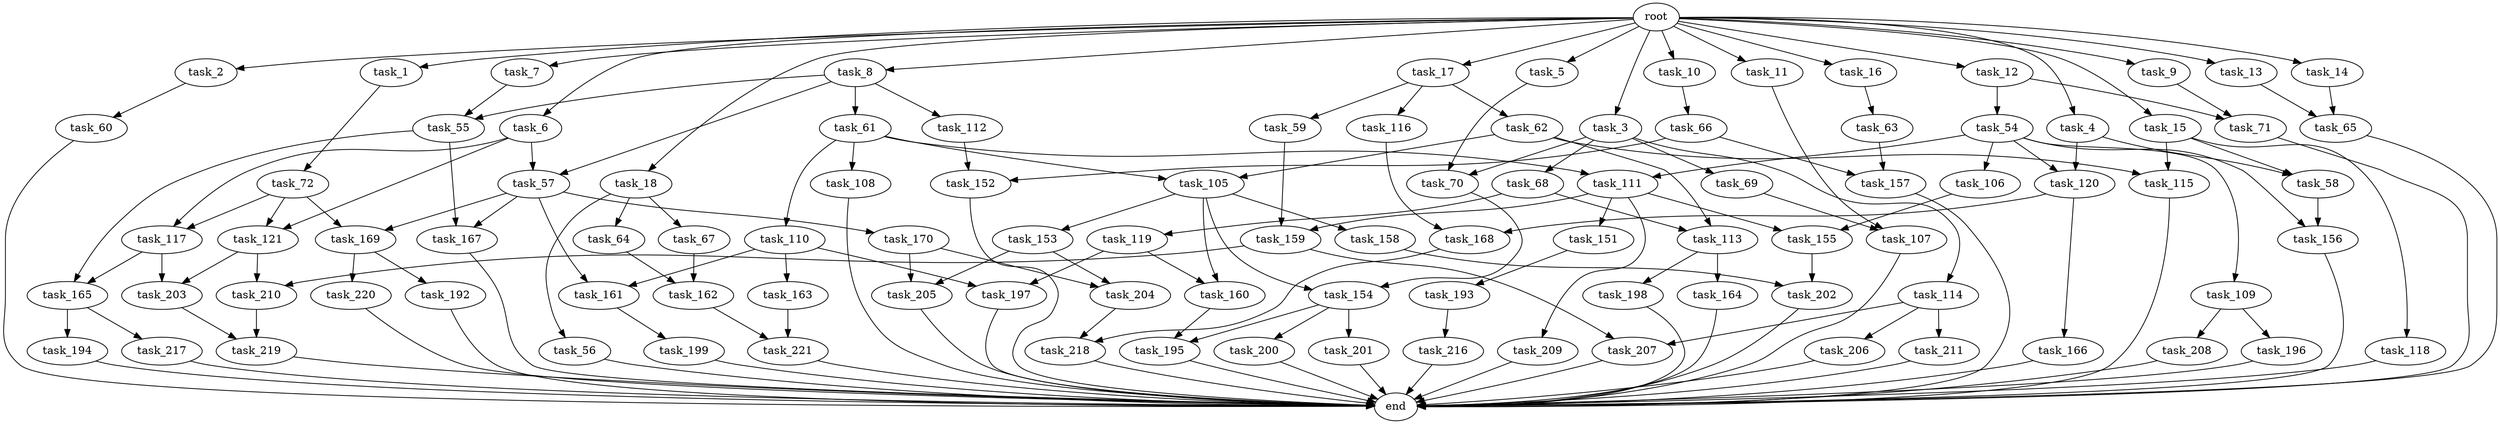 digraph G {
  root [size="0.000000"];
  task_1 [size="102.400000"];
  task_2 [size="102.400000"];
  task_3 [size="102.400000"];
  task_4 [size="102.400000"];
  task_5 [size="102.400000"];
  task_6 [size="102.400000"];
  task_7 [size="102.400000"];
  task_8 [size="102.400000"];
  task_9 [size="102.400000"];
  task_10 [size="102.400000"];
  task_11 [size="102.400000"];
  task_12 [size="102.400000"];
  task_13 [size="102.400000"];
  task_14 [size="102.400000"];
  task_15 [size="102.400000"];
  task_16 [size="102.400000"];
  task_17 [size="102.400000"];
  task_18 [size="102.400000"];
  task_54 [size="3435973836.800000"];
  task_55 [size="171798691840.000000"];
  task_56 [size="54975581388.800003"];
  task_57 [size="93630287052.800003"];
  task_58 [size="155477816115.200012"];
  task_59 [size="3435973836.800000"];
  task_60 [size="13743895347.200001"];
  task_61 [size="85899345920.000000"];
  task_62 [size="3435973836.800000"];
  task_63 [size="54975581388.800003"];
  task_64 [size="54975581388.800003"];
  task_65 [size="11166914969.600000"];
  task_66 [size="42090679500.800003"];
  task_67 [size="54975581388.800003"];
  task_68 [size="7730941132.800000"];
  task_69 [size="7730941132.800000"];
  task_70 [size="29205777612.800003"];
  task_71 [size="24910810316.800003"];
  task_72 [size="7730941132.800000"];
  task_105 [size="89335319756.800003"];
  task_106 [size="42090679500.800003"];
  task_107 [size="35218731827.200005"];
  task_108 [size="3435973836.800000"];
  task_109 [size="42090679500.800003"];
  task_110 [size="3435973836.800000"];
  task_111 [size="45526653337.600006"];
  task_112 [size="85899345920.000000"];
  task_113 [size="116823110451.200012"];
  task_114 [size="7730941132.800000"];
  task_115 [size="155477816115.200012"];
  task_116 [size="3435973836.800000"];
  task_117 [size="49821620633.600006"];
  task_118 [size="69578470195.199997"];
  task_119 [size="30923764531.200001"];
  task_120 [size="127990025420.800003"];
  task_121 [size="49821620633.600006"];
  task_151 [size="3435973836.800000"];
  task_152 [size="27487790694.400002"];
  task_153 [size="7730941132.800000"];
  task_154 [size="29205777612.800003"];
  task_155 [size="89335319756.800003"];
  task_156 [size="97066260889.600006"];
  task_157 [size="44667659878.400002"];
  task_158 [size="7730941132.800000"];
  task_159 [size="34359738368.000000"];
  task_160 [size="38654705664.000000"];
  task_161 [size="85899345920.000000"];
  task_162 [size="111669149696.000000"];
  task_163 [size="30923764531.200001"];
  task_164 [size="30923764531.200001"];
  task_165 [size="68719476736.000000"];
  task_166 [size="7730941132.800000"];
  task_167 [size="68719476736.000000"];
  task_168 [size="49821620633.600006"];
  task_169 [size="97066260889.600006"];
  task_170 [size="54975581388.800003"];
  task_192 [size="21474836480.000000"];
  task_193 [size="3435973836.800000"];
  task_194 [size="13743895347.200001"];
  task_195 [size="44667659878.400002"];
  task_196 [size="54975581388.800003"];
  task_197 [size="61847529062.400002"];
  task_198 [size="30923764531.200001"];
  task_199 [size="69578470195.199997"];
  task_200 [size="13743895347.200001"];
  task_201 [size="13743895347.200001"];
  task_202 [size="49821620633.600006"];
  task_203 [size="140874927308.800018"];
  task_204 [size="35218731827.200005"];
  task_205 [size="35218731827.200005"];
  task_206 [size="30923764531.200001"];
  task_207 [size="100502234726.400009"];
  task_208 [size="54975581388.800003"];
  task_209 [size="3435973836.800000"];
  task_210 [size="155477816115.200012"];
  task_211 [size="30923764531.200001"];
  task_216 [size="54975581388.800003"];
  task_217 [size="13743895347.200001"];
  task_218 [size="111669149696.000000"];
  task_219 [size="68719476736.000000"];
  task_220 [size="21474836480.000000"];
  task_221 [size="68719476736.000000"];
  end [size="0.000000"];

  root -> task_1 [size="1.000000"];
  root -> task_2 [size="1.000000"];
  root -> task_3 [size="1.000000"];
  root -> task_4 [size="1.000000"];
  root -> task_5 [size="1.000000"];
  root -> task_6 [size="1.000000"];
  root -> task_7 [size="1.000000"];
  root -> task_8 [size="1.000000"];
  root -> task_9 [size="1.000000"];
  root -> task_10 [size="1.000000"];
  root -> task_11 [size="1.000000"];
  root -> task_12 [size="1.000000"];
  root -> task_13 [size="1.000000"];
  root -> task_14 [size="1.000000"];
  root -> task_15 [size="1.000000"];
  root -> task_16 [size="1.000000"];
  root -> task_17 [size="1.000000"];
  root -> task_18 [size="1.000000"];
  task_1 -> task_72 [size="75497472.000000"];
  task_2 -> task_60 [size="134217728.000000"];
  task_3 -> task_68 [size="75497472.000000"];
  task_3 -> task_69 [size="75497472.000000"];
  task_3 -> task_70 [size="75497472.000000"];
  task_3 -> task_114 [size="75497472.000000"];
  task_4 -> task_58 [size="838860800.000000"];
  task_4 -> task_120 [size="838860800.000000"];
  task_5 -> task_70 [size="209715200.000000"];
  task_6 -> task_57 [size="75497472.000000"];
  task_6 -> task_117 [size="75497472.000000"];
  task_6 -> task_121 [size="75497472.000000"];
  task_7 -> task_55 [size="838860800.000000"];
  task_8 -> task_55 [size="838860800.000000"];
  task_8 -> task_57 [size="838860800.000000"];
  task_8 -> task_61 [size="838860800.000000"];
  task_8 -> task_112 [size="838860800.000000"];
  task_9 -> task_71 [size="209715200.000000"];
  task_10 -> task_66 [size="411041792.000000"];
  task_11 -> task_107 [size="209715200.000000"];
  task_12 -> task_54 [size="33554432.000000"];
  task_12 -> task_71 [size="33554432.000000"];
  task_13 -> task_65 [size="33554432.000000"];
  task_14 -> task_65 [size="75497472.000000"];
  task_15 -> task_58 [size="679477248.000000"];
  task_15 -> task_115 [size="679477248.000000"];
  task_15 -> task_118 [size="679477248.000000"];
  task_16 -> task_63 [size="536870912.000000"];
  task_17 -> task_59 [size="33554432.000000"];
  task_17 -> task_62 [size="33554432.000000"];
  task_17 -> task_116 [size="33554432.000000"];
  task_18 -> task_56 [size="536870912.000000"];
  task_18 -> task_64 [size="536870912.000000"];
  task_18 -> task_67 [size="536870912.000000"];
  task_54 -> task_106 [size="411041792.000000"];
  task_54 -> task_109 [size="411041792.000000"];
  task_54 -> task_111 [size="411041792.000000"];
  task_54 -> task_120 [size="411041792.000000"];
  task_54 -> task_156 [size="411041792.000000"];
  task_55 -> task_165 [size="134217728.000000"];
  task_55 -> task_167 [size="134217728.000000"];
  task_56 -> end [size="1.000000"];
  task_57 -> task_161 [size="536870912.000000"];
  task_57 -> task_167 [size="536870912.000000"];
  task_57 -> task_169 [size="536870912.000000"];
  task_57 -> task_170 [size="536870912.000000"];
  task_58 -> task_156 [size="536870912.000000"];
  task_59 -> task_159 [size="301989888.000000"];
  task_60 -> end [size="1.000000"];
  task_61 -> task_105 [size="33554432.000000"];
  task_61 -> task_108 [size="33554432.000000"];
  task_61 -> task_110 [size="33554432.000000"];
  task_61 -> task_111 [size="33554432.000000"];
  task_62 -> task_105 [size="838860800.000000"];
  task_62 -> task_113 [size="838860800.000000"];
  task_62 -> task_115 [size="838860800.000000"];
  task_63 -> task_157 [size="301989888.000000"];
  task_64 -> task_162 [size="411041792.000000"];
  task_65 -> end [size="1.000000"];
  task_66 -> task_152 [size="134217728.000000"];
  task_66 -> task_157 [size="134217728.000000"];
  task_67 -> task_162 [size="679477248.000000"];
  task_68 -> task_113 [size="301989888.000000"];
  task_68 -> task_119 [size="301989888.000000"];
  task_69 -> task_107 [size="134217728.000000"];
  task_70 -> task_154 [size="209715200.000000"];
  task_71 -> end [size="1.000000"];
  task_72 -> task_117 [size="411041792.000000"];
  task_72 -> task_121 [size="411041792.000000"];
  task_72 -> task_169 [size="411041792.000000"];
  task_105 -> task_153 [size="75497472.000000"];
  task_105 -> task_154 [size="75497472.000000"];
  task_105 -> task_158 [size="75497472.000000"];
  task_105 -> task_160 [size="75497472.000000"];
  task_106 -> task_155 [size="838860800.000000"];
  task_107 -> end [size="1.000000"];
  task_108 -> end [size="1.000000"];
  task_109 -> task_196 [size="536870912.000000"];
  task_109 -> task_208 [size="536870912.000000"];
  task_110 -> task_161 [size="301989888.000000"];
  task_110 -> task_163 [size="301989888.000000"];
  task_110 -> task_197 [size="301989888.000000"];
  task_111 -> task_151 [size="33554432.000000"];
  task_111 -> task_155 [size="33554432.000000"];
  task_111 -> task_159 [size="33554432.000000"];
  task_111 -> task_209 [size="33554432.000000"];
  task_112 -> task_152 [size="134217728.000000"];
  task_113 -> task_164 [size="301989888.000000"];
  task_113 -> task_198 [size="301989888.000000"];
  task_114 -> task_206 [size="301989888.000000"];
  task_114 -> task_207 [size="301989888.000000"];
  task_114 -> task_211 [size="301989888.000000"];
  task_115 -> end [size="1.000000"];
  task_116 -> task_168 [size="411041792.000000"];
  task_117 -> task_165 [size="536870912.000000"];
  task_117 -> task_203 [size="536870912.000000"];
  task_118 -> end [size="1.000000"];
  task_119 -> task_160 [size="301989888.000000"];
  task_119 -> task_197 [size="301989888.000000"];
  task_120 -> task_166 [size="75497472.000000"];
  task_120 -> task_168 [size="75497472.000000"];
  task_121 -> task_203 [size="838860800.000000"];
  task_121 -> task_210 [size="838860800.000000"];
  task_151 -> task_193 [size="33554432.000000"];
  task_152 -> end [size="1.000000"];
  task_153 -> task_204 [size="134217728.000000"];
  task_153 -> task_205 [size="134217728.000000"];
  task_154 -> task_195 [size="134217728.000000"];
  task_154 -> task_200 [size="134217728.000000"];
  task_154 -> task_201 [size="134217728.000000"];
  task_155 -> task_202 [size="75497472.000000"];
  task_156 -> end [size="1.000000"];
  task_157 -> end [size="1.000000"];
  task_158 -> task_202 [size="411041792.000000"];
  task_159 -> task_207 [size="679477248.000000"];
  task_159 -> task_210 [size="679477248.000000"];
  task_160 -> task_195 [size="301989888.000000"];
  task_161 -> task_199 [size="679477248.000000"];
  task_162 -> task_221 [size="536870912.000000"];
  task_163 -> task_221 [size="134217728.000000"];
  task_164 -> end [size="1.000000"];
  task_165 -> task_194 [size="134217728.000000"];
  task_165 -> task_217 [size="134217728.000000"];
  task_166 -> end [size="1.000000"];
  task_167 -> end [size="1.000000"];
  task_168 -> task_218 [size="411041792.000000"];
  task_169 -> task_192 [size="209715200.000000"];
  task_169 -> task_220 [size="209715200.000000"];
  task_170 -> task_204 [size="209715200.000000"];
  task_170 -> task_205 [size="209715200.000000"];
  task_192 -> end [size="1.000000"];
  task_193 -> task_216 [size="536870912.000000"];
  task_194 -> end [size="1.000000"];
  task_195 -> end [size="1.000000"];
  task_196 -> end [size="1.000000"];
  task_197 -> end [size="1.000000"];
  task_198 -> end [size="1.000000"];
  task_199 -> end [size="1.000000"];
  task_200 -> end [size="1.000000"];
  task_201 -> end [size="1.000000"];
  task_202 -> end [size="1.000000"];
  task_203 -> task_219 [size="536870912.000000"];
  task_204 -> task_218 [size="679477248.000000"];
  task_205 -> end [size="1.000000"];
  task_206 -> end [size="1.000000"];
  task_207 -> end [size="1.000000"];
  task_208 -> end [size="1.000000"];
  task_209 -> end [size="1.000000"];
  task_210 -> task_219 [size="134217728.000000"];
  task_211 -> end [size="1.000000"];
  task_216 -> end [size="1.000000"];
  task_217 -> end [size="1.000000"];
  task_218 -> end [size="1.000000"];
  task_219 -> end [size="1.000000"];
  task_220 -> end [size="1.000000"];
  task_221 -> end [size="1.000000"];
}
